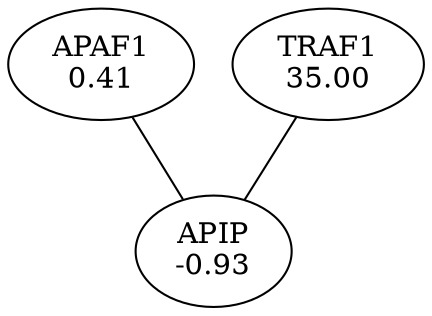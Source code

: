 digraph G {
overlap = scale ;
4271 [label = "APIP\n-0.93" ] ; 
12620 [label = "APAF1\n0.41" ] ; 
10153 [label = "TRAF1\n35.00" ] ; 
12620 -> 4271 [arrowhead = "none" ]
10153 -> 4271 [arrowhead = "none" ]
}
